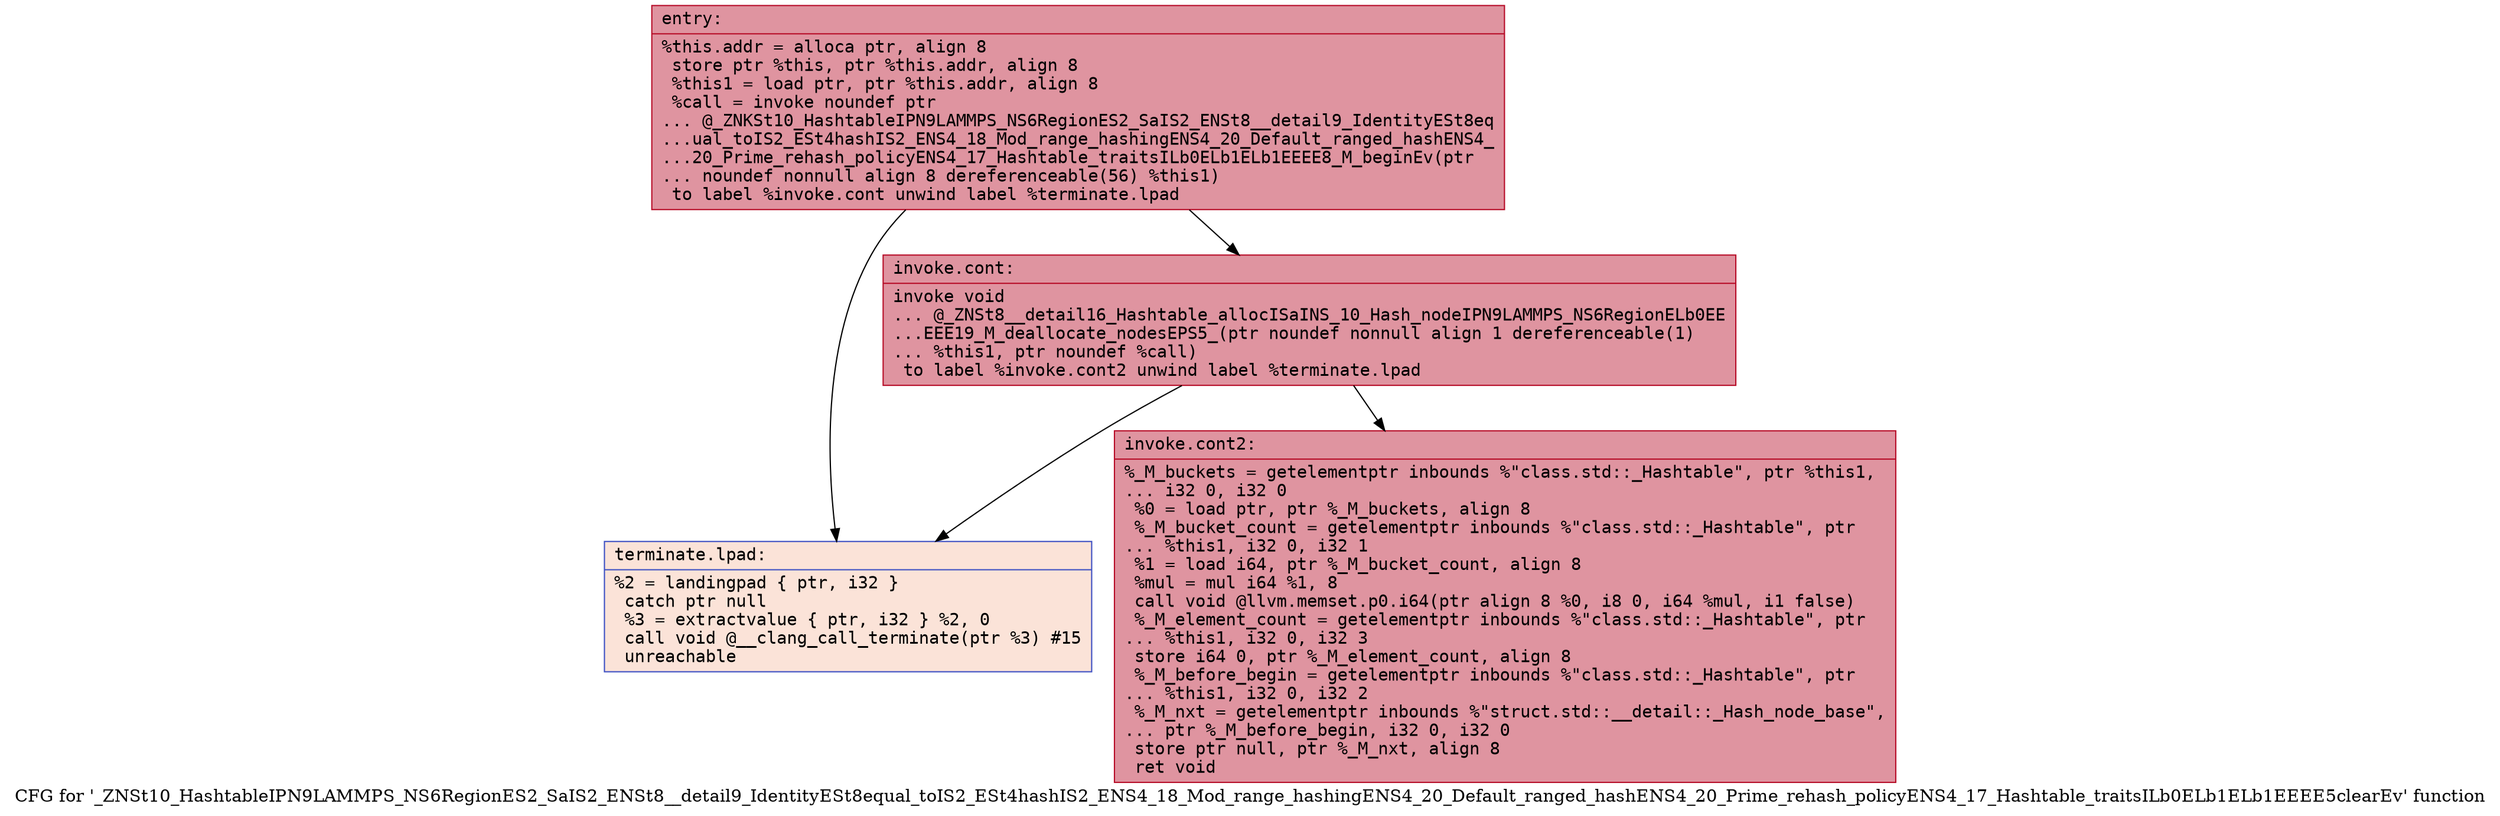 digraph "CFG for '_ZNSt10_HashtableIPN9LAMMPS_NS6RegionES2_SaIS2_ENSt8__detail9_IdentityESt8equal_toIS2_ESt4hashIS2_ENS4_18_Mod_range_hashingENS4_20_Default_ranged_hashENS4_20_Prime_rehash_policyENS4_17_Hashtable_traitsILb0ELb1ELb1EEEE5clearEv' function" {
	label="CFG for '_ZNSt10_HashtableIPN9LAMMPS_NS6RegionES2_SaIS2_ENSt8__detail9_IdentityESt8equal_toIS2_ESt4hashIS2_ENS4_18_Mod_range_hashingENS4_20_Default_ranged_hashENS4_20_Prime_rehash_policyENS4_17_Hashtable_traitsILb0ELb1ELb1EEEE5clearEv' function";

	Node0x561837ea1020 [shape=record,color="#b70d28ff", style=filled, fillcolor="#b70d2870" fontname="Courier",label="{entry:\l|  %this.addr = alloca ptr, align 8\l  store ptr %this, ptr %this.addr, align 8\l  %this1 = load ptr, ptr %this.addr, align 8\l  %call = invoke noundef ptr\l... @_ZNKSt10_HashtableIPN9LAMMPS_NS6RegionES2_SaIS2_ENSt8__detail9_IdentityESt8eq\l...ual_toIS2_ESt4hashIS2_ENS4_18_Mod_range_hashingENS4_20_Default_ranged_hashENS4_\l...20_Prime_rehash_policyENS4_17_Hashtable_traitsILb0ELb1ELb1EEEE8_M_beginEv(ptr\l... noundef nonnull align 8 dereferenceable(56) %this1)\l          to label %invoke.cont unwind label %terminate.lpad\l}"];
	Node0x561837ea1020 -> Node0x561837ea11c0[tooltip="entry -> invoke.cont\nProbability 100.00%" ];
	Node0x561837ea1020 -> Node0x561837ea1240[tooltip="entry -> terminate.lpad\nProbability 0.00%" ];
	Node0x561837ea11c0 [shape=record,color="#b70d28ff", style=filled, fillcolor="#b70d2870" fontname="Courier",label="{invoke.cont:\l|  invoke void\l... @_ZNSt8__detail16_Hashtable_allocISaINS_10_Hash_nodeIPN9LAMMPS_NS6RegionELb0EE\l...EEE19_M_deallocate_nodesEPS5_(ptr noundef nonnull align 1 dereferenceable(1)\l... %this1, ptr noundef %call)\l          to label %invoke.cont2 unwind label %terminate.lpad\l}"];
	Node0x561837ea11c0 -> Node0x561837ea1510[tooltip="invoke.cont -> invoke.cont2\nProbability 100.00%" ];
	Node0x561837ea11c0 -> Node0x561837ea1240[tooltip="invoke.cont -> terminate.lpad\nProbability 0.00%" ];
	Node0x561837ea1510 [shape=record,color="#b70d28ff", style=filled, fillcolor="#b70d2870" fontname="Courier",label="{invoke.cont2:\l|  %_M_buckets = getelementptr inbounds %\"class.std::_Hashtable\", ptr %this1,\l... i32 0, i32 0\l  %0 = load ptr, ptr %_M_buckets, align 8\l  %_M_bucket_count = getelementptr inbounds %\"class.std::_Hashtable\", ptr\l... %this1, i32 0, i32 1\l  %1 = load i64, ptr %_M_bucket_count, align 8\l  %mul = mul i64 %1, 8\l  call void @llvm.memset.p0.i64(ptr align 8 %0, i8 0, i64 %mul, i1 false)\l  %_M_element_count = getelementptr inbounds %\"class.std::_Hashtable\", ptr\l... %this1, i32 0, i32 3\l  store i64 0, ptr %_M_element_count, align 8\l  %_M_before_begin = getelementptr inbounds %\"class.std::_Hashtable\", ptr\l... %this1, i32 0, i32 2\l  %_M_nxt = getelementptr inbounds %\"struct.std::__detail::_Hash_node_base\",\l... ptr %_M_before_begin, i32 0, i32 0\l  store ptr null, ptr %_M_nxt, align 8\l  ret void\l}"];
	Node0x561837ea1240 [shape=record,color="#3d50c3ff", style=filled, fillcolor="#f6bfa670" fontname="Courier",label="{terminate.lpad:\l|  %2 = landingpad \{ ptr, i32 \}\l          catch ptr null\l  %3 = extractvalue \{ ptr, i32 \} %2, 0\l  call void @__clang_call_terminate(ptr %3) #15\l  unreachable\l}"];
}
